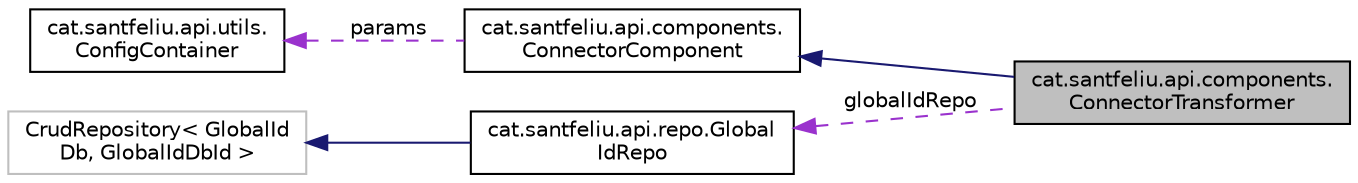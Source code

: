 digraph "cat.santfeliu.api.components.ConnectorTransformer"
{
 // LATEX_PDF_SIZE
  edge [fontname="Helvetica",fontsize="10",labelfontname="Helvetica",labelfontsize="10"];
  node [fontname="Helvetica",fontsize="10",shape=record];
  rankdir="LR";
  Node1 [label="cat.santfeliu.api.components.\lConnectorTransformer",height=0.2,width=0.4,color="black", fillcolor="grey75", style="filled", fontcolor="black",tooltip=" "];
  Node2 -> Node1 [dir="back",color="midnightblue",fontsize="10",style="solid",fontname="Helvetica"];
  Node2 [label="cat.santfeliu.api.components.\lConnectorComponent",height=0.2,width=0.4,color="black", fillcolor="white", style="filled",URL="$classcat_1_1santfeliu_1_1api_1_1components_1_1_connector_component.html",tooltip=" "];
  Node3 -> Node2 [dir="back",color="darkorchid3",fontsize="10",style="dashed",label=" params" ,fontname="Helvetica"];
  Node3 [label="cat.santfeliu.api.utils.\lConfigContainer",height=0.2,width=0.4,color="black", fillcolor="white", style="filled",URL="$classcat_1_1santfeliu_1_1api_1_1utils_1_1_config_container.html",tooltip=" "];
  Node4 -> Node1 [dir="back",color="darkorchid3",fontsize="10",style="dashed",label=" globalIdRepo" ,fontname="Helvetica"];
  Node4 [label="cat.santfeliu.api.repo.Global\lIdRepo",height=0.2,width=0.4,color="black", fillcolor="white", style="filled",URL="$interfacecat_1_1santfeliu_1_1api_1_1repo_1_1_global_id_repo.html",tooltip=" "];
  Node5 -> Node4 [dir="back",color="midnightblue",fontsize="10",style="solid",fontname="Helvetica"];
  Node5 [label="CrudRepository\< GlobalId\lDb, GlobalIdDbId \>",height=0.2,width=0.4,color="grey75", fillcolor="white", style="filled",tooltip=" "];
}
